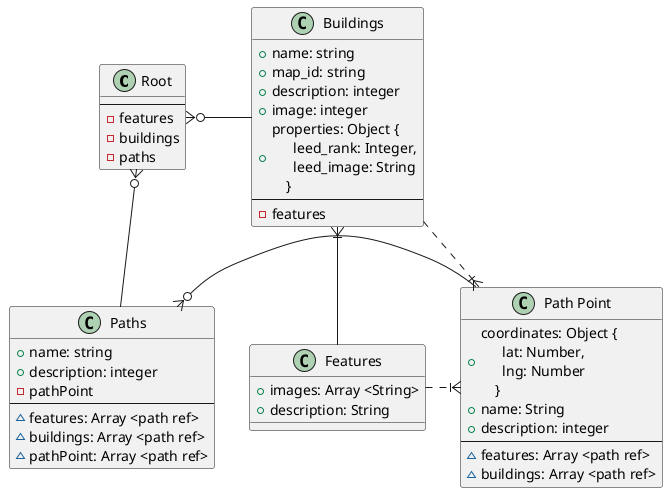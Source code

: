 @startuml VuexSustainabilityMap
class "Root" as root  {
  --
  - features
  - buildings
  - paths
}

class "Buildings" as buildings {
  + name: string
  + map_id: string
  + description: integer
  + image: integer
  + properties: Object {\n\
      leed_rank: Integer,\n\
      leed_image: String\n\
    }
  --
  - features
}

class "Features" as features {
  + images: Array <String>
  + description: String
}

class "Paths" as paths {
  + name: string
  + description: integer
  - pathPoint
  --
  ~ features: Array <path ref>
  ~ buildings: Array <path ref>
  ~ pathPoint: Array <path ref>
}
class "Path Point" as pathPoint {
  + coordinates: Object {\n\
      lat: Number,\n\
      lng: Number\n\
    }
 + name: String
 + description: integer
 --
 ~ features: Array <path ref>
 ~ buildings: Array <path ref>
}
paths }o-right- pathPoint
root }o-right- buildings
root }o-right- paths
pathPoint }|-left[dashed]- features
pathPoint }|-left[dashed]- buildings
buildings }|-- features
@enduml
